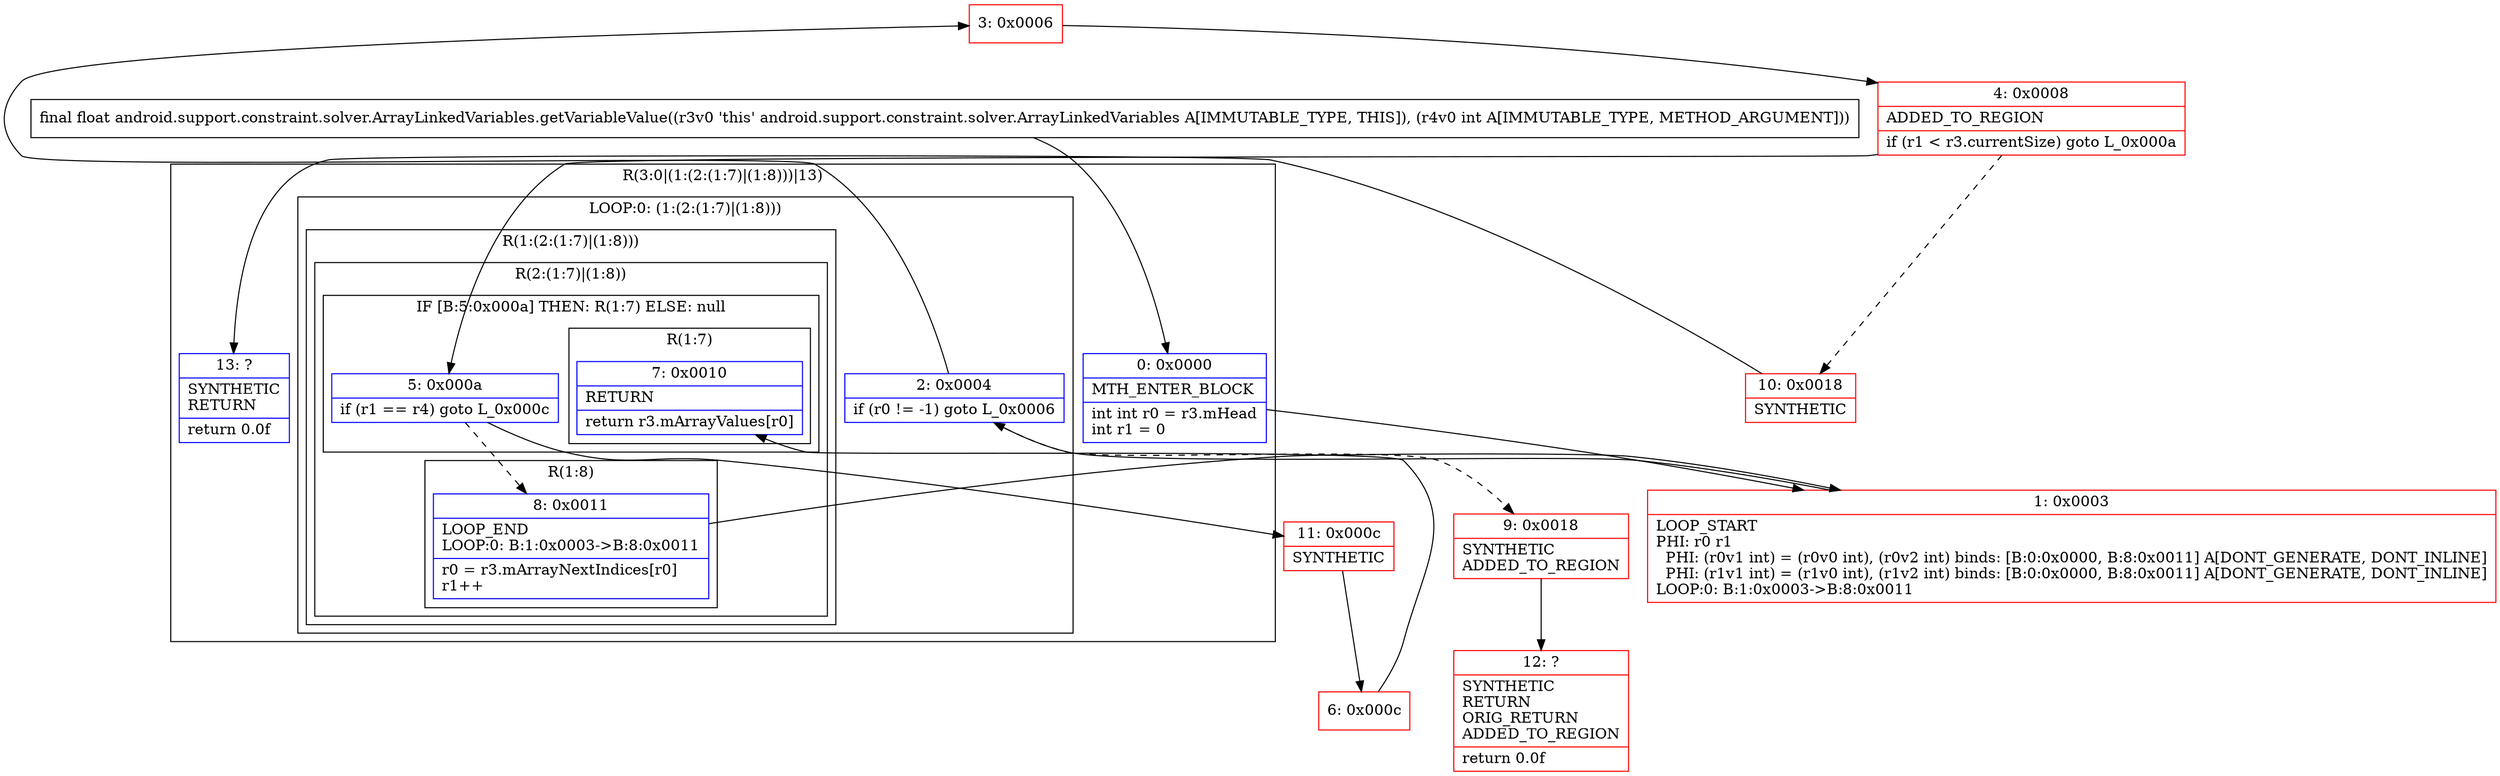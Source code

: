 digraph "CFG forandroid.support.constraint.solver.ArrayLinkedVariables.getVariableValue(I)F" {
subgraph cluster_Region_2000969653 {
label = "R(3:0|(1:(2:(1:7)|(1:8)))|13)";
node [shape=record,color=blue];
Node_0 [shape=record,label="{0\:\ 0x0000|MTH_ENTER_BLOCK\l|int int r0 = r3.mHead\lint r1 = 0\l}"];
subgraph cluster_LoopRegion_594524315 {
label = "LOOP:0: (1:(2:(1:7)|(1:8)))";
node [shape=record,color=blue];
Node_2 [shape=record,label="{2\:\ 0x0004|if (r0 != \-1) goto L_0x0006\l}"];
subgraph cluster_Region_318403248 {
label = "R(1:(2:(1:7)|(1:8)))";
node [shape=record,color=blue];
subgraph cluster_Region_662883850 {
label = "R(2:(1:7)|(1:8))";
node [shape=record,color=blue];
subgraph cluster_IfRegion_2063929575 {
label = "IF [B:5:0x000a] THEN: R(1:7) ELSE: null";
node [shape=record,color=blue];
Node_5 [shape=record,label="{5\:\ 0x000a|if (r1 == r4) goto L_0x000c\l}"];
subgraph cluster_Region_778656616 {
label = "R(1:7)";
node [shape=record,color=blue];
Node_7 [shape=record,label="{7\:\ 0x0010|RETURN\l|return r3.mArrayValues[r0]\l}"];
}
}
subgraph cluster_Region_1172206038 {
label = "R(1:8)";
node [shape=record,color=blue];
Node_8 [shape=record,label="{8\:\ 0x0011|LOOP_END\lLOOP:0: B:1:0x0003\-\>B:8:0x0011\l|r0 = r3.mArrayNextIndices[r0]\lr1++\l}"];
}
}
}
}
Node_13 [shape=record,label="{13\:\ ?|SYNTHETIC\lRETURN\l|return 0.0f\l}"];
}
Node_1 [shape=record,color=red,label="{1\:\ 0x0003|LOOP_START\lPHI: r0 r1 \l  PHI: (r0v1 int) = (r0v0 int), (r0v2 int) binds: [B:0:0x0000, B:8:0x0011] A[DONT_GENERATE, DONT_INLINE]\l  PHI: (r1v1 int) = (r1v0 int), (r1v2 int) binds: [B:0:0x0000, B:8:0x0011] A[DONT_GENERATE, DONT_INLINE]\lLOOP:0: B:1:0x0003\-\>B:8:0x0011\l}"];
Node_3 [shape=record,color=red,label="{3\:\ 0x0006}"];
Node_4 [shape=record,color=red,label="{4\:\ 0x0008|ADDED_TO_REGION\l|if (r1 \< r3.currentSize) goto L_0x000a\l}"];
Node_6 [shape=record,color=red,label="{6\:\ 0x000c}"];
Node_9 [shape=record,color=red,label="{9\:\ 0x0018|SYNTHETIC\lADDED_TO_REGION\l}"];
Node_10 [shape=record,color=red,label="{10\:\ 0x0018|SYNTHETIC\l}"];
Node_11 [shape=record,color=red,label="{11\:\ 0x000c|SYNTHETIC\l}"];
Node_12 [shape=record,color=red,label="{12\:\ ?|SYNTHETIC\lRETURN\lORIG_RETURN\lADDED_TO_REGION\l|return 0.0f\l}"];
MethodNode[shape=record,label="{final float android.support.constraint.solver.ArrayLinkedVariables.getVariableValue((r3v0 'this' android.support.constraint.solver.ArrayLinkedVariables A[IMMUTABLE_TYPE, THIS]), (r4v0 int A[IMMUTABLE_TYPE, METHOD_ARGUMENT])) }"];
MethodNode -> Node_0;
Node_0 -> Node_1;
Node_2 -> Node_3;
Node_2 -> Node_9[style=dashed];
Node_5 -> Node_8[style=dashed];
Node_5 -> Node_11;
Node_8 -> Node_1;
Node_1 -> Node_2;
Node_3 -> Node_4;
Node_4 -> Node_5;
Node_4 -> Node_10[style=dashed];
Node_6 -> Node_7;
Node_9 -> Node_12;
Node_10 -> Node_13;
Node_11 -> Node_6;
}

